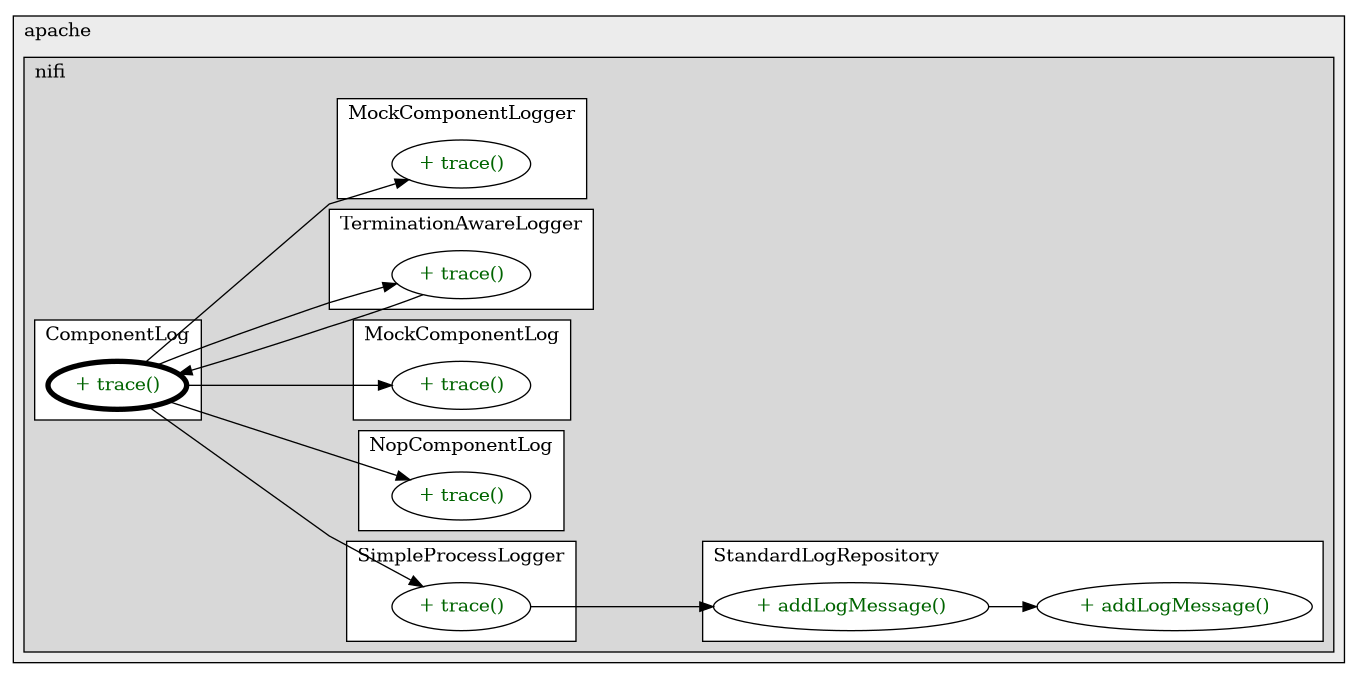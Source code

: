 @startuml

/' diagram meta data start
config=CallConfiguration;
{
  "rootMethod": "org.apache.nifi.logging.ComponentLog#trace(String,Object[],Throwable)",
  "projectClassification": {
    "searchMode": "OpenProject", // OpenProject, AllProjects
    "includedProjects": "",
    "pathEndKeywords": "*.impl",
    "isClientPath": "",
    "isClientName": "",
    "isTestPath": "",
    "isTestName": "",
    "isMappingPath": "",
    "isMappingName": "",
    "isDataAccessPath": "",
    "isDataAccessName": "",
    "isDataStructurePath": "",
    "isDataStructureName": "",
    "isInterfaceStructuresPath": "",
    "isInterfaceStructuresName": "",
    "isEntryPointPath": "",
    "isEntryPointName": ""
  },
  "graphRestriction": {
    "classPackageExcludeFilter": "",
    "classPackageIncludeFilter": "",
    "classNameExcludeFilter": "",
    "classNameIncludeFilter": "",
    "methodNameExcludeFilter": "",
    "methodNameIncludeFilter": "",
    "removeByInheritance": "", // inheritance/annotation based filtering is done in a second step
    "removeByAnnotation": "",
    "removeByClassPackage": "", // cleanup the graph after inheritance/annotation based filtering is done
    "removeByClassName": "",
    "cutMappings": false,
    "cutEnum": true,
    "cutTests": true,
    "cutClient": true,
    "cutDataAccess": true,
    "cutInterfaceStructures": true,
    "cutDataStructures": true,
    "cutGetterAndSetter": true,
    "cutConstructors": true
  },
  "graphTraversal": {
    "forwardDepth": 3,
    "backwardDepth": 3,
    "classPackageExcludeFilter": "",
    "classPackageIncludeFilter": "",
    "classNameExcludeFilter": "",
    "classNameIncludeFilter": "",
    "methodNameExcludeFilter": "",
    "methodNameIncludeFilter": "",
    "hideMappings": false,
    "hideDataStructures": false,
    "hidePrivateMethods": true,
    "hideInterfaceCalls": true, // indirection: implementation -> interface (is hidden) -> implementation
    "onlyShowApplicationEntryPoints": false // root node is included
  },
  "details": {
    "aggregation": "GroupByClass", // ByClass, GroupByClass, None
    "showMethodParametersTypes": false,
    "showMethodParametersNames": false,
    "showMethodReturnType": false,
    "showPackageLevels": 2,
    "showCallOrder": false,
    "edgeMode": "MethodsOnly", // TypesOnly, MethodsOnly, TypesAndMethods, MethodsAndDirectTypeUsage
    "showDetailedClassStructure": false
  },
  "rootClass": "org.apache.nifi.logging.ComponentLog"
}
diagram meta data end '/



digraph g {
    rankdir="LR"
    splines=polyline
    

'nodes 
subgraph cluster_1411517106 { 
   	label=apache
	labeljust=l
	fillcolor="#ececec"
	style=filled
   
   subgraph cluster_781648802 { 
   	label=nifi
	labeljust=l
	fillcolor="#d8d8d8"
	style=filled
   
   subgraph cluster_1250929481 { 
   	label=SimpleProcessLogger
	labeljust=l
	fillcolor=white
	style=filled
   
   SimpleProcessLogger786985848XXXtrace614054138[
	label="+ trace()"
	style=filled
	fillcolor=white
	tooltip="SimpleProcessLogger

null"
	fontcolor=darkgreen
];
} 

subgraph cluster_1534396166 { 
   	label=NopComponentLog
	labeljust=l
	fillcolor=white
	style=filled
   
   NopComponentLog832281502XXXtrace614054138[
	label="+ trace()"
	style=filled
	fillcolor=white
	tooltip="NopComponentLog

null"
	fontcolor=darkgreen
];
} 

subgraph cluster_1684153142 { 
   	label=StandardLogRepository
	labeljust=l
	fillcolor=white
	style=filled
   
   StandardLogRepository1292167443XXXaddLogMessage1690274905[
	label="+ addLogMessage()"
	style=filled
	fillcolor=white
	tooltip="StandardLogRepository

null"
	fontcolor=darkgreen
];

StandardLogRepository1292167443XXXaddLogMessage936633774[
	label="+ addLogMessage()"
	style=filled
	fillcolor=white
	tooltip="StandardLogRepository

null"
	fontcolor=darkgreen
];
} 

subgraph cluster_1921211216 { 
   	label=ComponentLog
	labeljust=l
	fillcolor=white
	style=filled
   
   ComponentLog978875333XXXtrace614054138[
	label="+ trace()"
	style=filled
	fillcolor=white
	tooltip="ComponentLog

null"
	penwidth=4
	fontcolor=darkgreen
];
} 

subgraph cluster_2048858659 { 
   	label=MockComponentLog
	labeljust=l
	fillcolor=white
	style=filled
   
   MockComponentLog306090332XXXtrace614054138[
	label="+ trace()"
	style=filled
	fillcolor=white
	tooltip="MockComponentLog

null"
	fontcolor=darkgreen
];
} 

subgraph cluster_219057026 { 
   	label=TerminationAwareLogger
	labeljust=l
	fillcolor=white
	style=filled
   
   TerminationAwareLogger1158014602XXXtrace614054138[
	label="+ trace()"
	style=filled
	fillcolor=white
	tooltip="TerminationAwareLogger

null"
	fontcolor=darkgreen
];
} 

subgraph cluster_492547111 { 
   	label=MockComponentLogger
	labeljust=l
	fillcolor=white
	style=filled
   
   MockComponentLogger305847012XXXtrace614054138[
	label="+ trace()"
	style=filled
	fillcolor=white
	tooltip="MockComponentLogger

null"
	fontcolor=darkgreen
];
} 
} 
} 

'edges    
ComponentLog978875333XXXtrace614054138 -> MockComponentLog306090332XXXtrace614054138;
ComponentLog978875333XXXtrace614054138 -> MockComponentLogger305847012XXXtrace614054138;
ComponentLog978875333XXXtrace614054138 -> NopComponentLog832281502XXXtrace614054138;
ComponentLog978875333XXXtrace614054138 -> SimpleProcessLogger786985848XXXtrace614054138;
ComponentLog978875333XXXtrace614054138 -> TerminationAwareLogger1158014602XXXtrace614054138;
SimpleProcessLogger786985848XXXtrace614054138 -> StandardLogRepository1292167443XXXaddLogMessage936633774;
StandardLogRepository1292167443XXXaddLogMessage936633774 -> StandardLogRepository1292167443XXXaddLogMessage1690274905;
TerminationAwareLogger1158014602XXXtrace614054138 -> ComponentLog978875333XXXtrace614054138;
    
}
@enduml